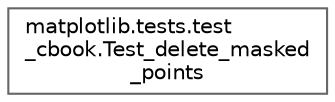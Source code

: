 digraph "Graphical Class Hierarchy"
{
 // LATEX_PDF_SIZE
  bgcolor="transparent";
  edge [fontname=Helvetica,fontsize=10,labelfontname=Helvetica,labelfontsize=10];
  node [fontname=Helvetica,fontsize=10,shape=box,height=0.2,width=0.4];
  rankdir="LR";
  Node0 [id="Node000000",label="matplotlib.tests.test\l_cbook.Test_delete_masked\l_points",height=0.2,width=0.4,color="grey40", fillcolor="white", style="filled",URL="$d2/d93/classmatplotlib_1_1tests_1_1test__cbook_1_1Test__delete__masked__points.html",tooltip=" "];
}
